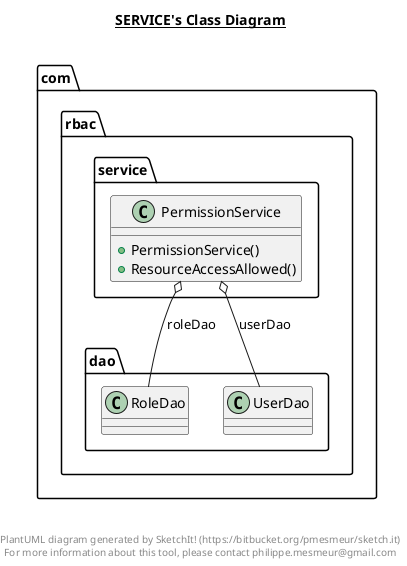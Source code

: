 @startuml

title __SERVICE's Class Diagram__\n

  namespace com.rbac {
    namespace service {
      class com.rbac.service.PermissionService {
          + PermissionService()
          + ResourceAccessAllowed()
      }
    }
  }
  

  com.rbac.service.PermissionService o-- com.rbac.dao.RoleDao : roleDao
  com.rbac.service.PermissionService o-- com.rbac.dao.UserDao : userDao


right footer


PlantUML diagram generated by SketchIt! (https://bitbucket.org/pmesmeur/sketch.it)
For more information about this tool, please contact philippe.mesmeur@gmail.com
endfooter

@enduml
